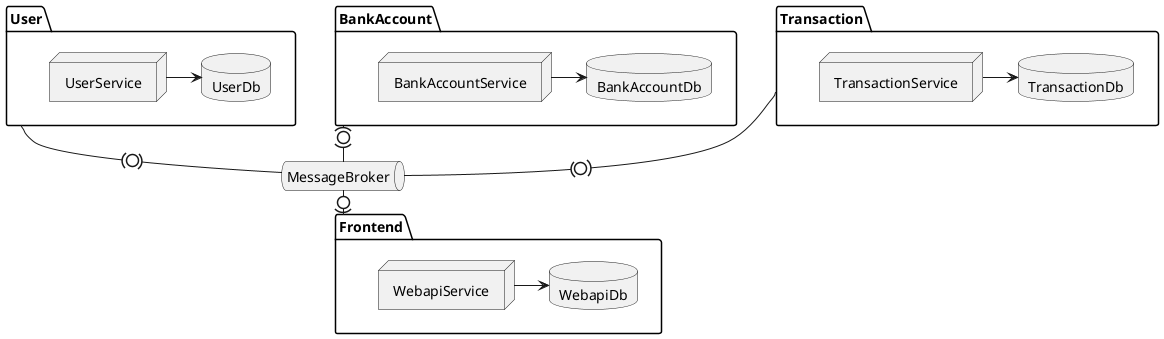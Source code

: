 @startuml
queue MessageBroker

folder User {
    node UserService
    database UserDb
    UserService -> UserDb
}
User -(0)- MessageBroker

folder BankAccount {
    node BankAccountService
    database BankAccountDb
    BankAccountService -> BankAccountDb
}
BankAccount -(0)- MessageBroker

folder Transaction {
    node TransactionService
    database TransactionDb
    TransactionService -> TransactionDb
}
Transaction -(0)- MessageBroker

folder Frontend {
    node WebapiService
    database WebapiDb
    WebapiService -> WebapiDb
}
MessageBroker -0)- Frontend
@enduml